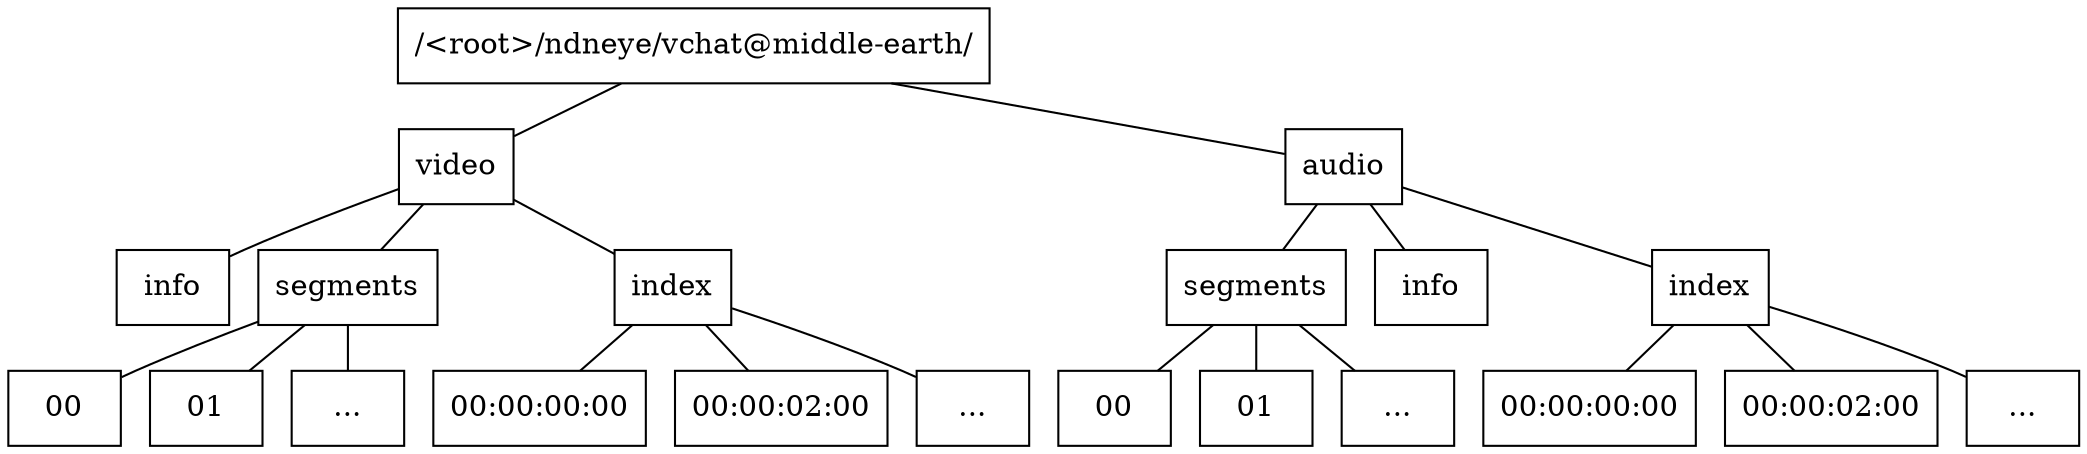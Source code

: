 digraph ndneye { 
	graph [dir=none, layout=dot, nodesep=0.2, margin=0, ranksep=0.3];
	node [label="\N", shape=box];
	edge [dir=none];
		
"/<root>/ndneye/vchat@middle-earth/"	-> video;
"/<root>/ndneye/vchat@middle-earth/"	-> audio;

video	->	info;
video -> segments;

/*
codec1 [label="vp8-1024" color=red];
codec2 [label="vp8-640" color=red];
codec3 [label="vp8-370" color=red];


video -> codec1 [color=red];
video -> codec2 [color=red];
video -> codec3 [color=red];

codec2 -> info [color=red];
codec2 -> segments [color=red];
//codec2 -> index [color=red];
*/


tsV1 [label="00:00:00:00" ];//color=blue];
tsV2 [label="00:00:02:00"];// color=blue;
tsV3 [label="..."];// color=blue];
index [label="index"];// color=blue];

video -> index;// [color=red];
//codec2 -> index [color=blue];
index -> tsV1;// [color=blue];
index -> tsV2;// [color=blue];
index -> tsV3;// [color=blue]; 


segments->00;
segments->01;
segments->"...";


segmentsA [label="segments"];
infoA [label="info"];
s1 [label="00"];
s2 [label="01"];
s3 [label="..."];

tsA1 [label="00:00:00:00" ];//color=blue];
tsA2 [label="00:00:02:00"];// color=blue;
tsA3 [label="..."];// color=blue];
indexA [label="index"];// color=blue];

audio->infoA;
audio->segmentsA;
audio->indexA;
indexA -> tsA1;// [color=blue];
indexA -> tsA2;// [color=blue];
indexA -> tsA3;// [color=blue]; 

/*
acodec1 [label="aac-128" color=red];
acodec2 [label="mp3-198" color=red];

audio -> acodec1 [color=red];
audio -> acodec2 [color=red];

acodec2 -> infoA [color=red];
acodec2 -> segmentsA [color=red];
//codec2 -> index [color=red];
*/

segmentsA->s1;
segmentsA->s2;
segmentsA->s3;


}